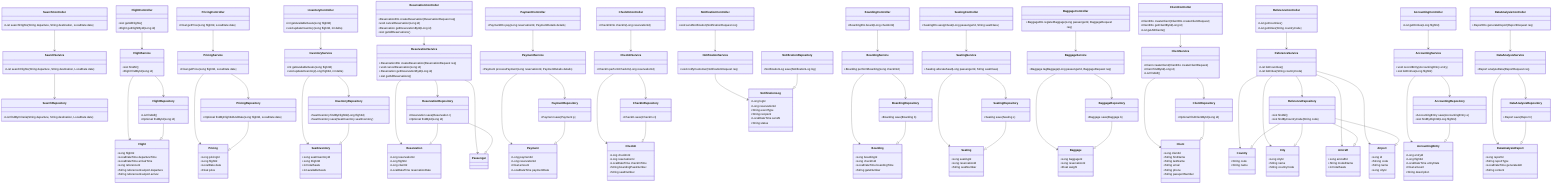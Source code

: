 classDiagram
    %% Search Service
    class SearchController {
        +List<Flight> searchFlights(String departure, String destination, LocalDate date)
    }
    class SearchService {
        +List<Flight> searchFlights(String departure, String destination, LocalDate date)
    }
    class SearchRepository {
        +List<Flight> findByCriteria(String departure, String destination, LocalDate date)
    }
    SearchController --> SearchService
    SearchService --> SearchRepository

    %% Flight Service
    class FlightController {
        +List<Flight> getAllFlights()
        +Flight getFlightById(Long id)
    }
    class FlightService {
        +List<Flight> findAll()
        +Flight findById(Long id)
    }
    class FlightRepository {
        +List<Flight> findAll()
        +Optional<Flight> findById(Long id)
    }
    FlightController --> FlightService
    FlightService --> FlightRepository

    %% Pricing Service
    class PricingController {
        +Float getPrice(Long flightId, LocalDate date)
    }
    class PricingService {
        +Float getPrice(Long flightId, LocalDate date)
    }
    class PricingRepository {
        +Optional<Pricing> findByFlightIdAndDate(Long flightId, LocalDate date)
    }
    PricingController --> PricingService
    PricingService --> PricingRepository

    %% Inventory Service
    class InventoryController {
        +int getAvailableSeats(Long flightId)
        +void updateInventory(Long flightId, int delta)
    }
    class InventoryService {
        +int getAvailableSeats(Long flightId)
        +void updateInventory(Long flightId, int delta)
    }
    class InventoryRepository {
        +SeatInventory findByFlightId(Long flightId)
        +SeatInventory save(SeatInventory seatInventory)
    }
    InventoryController --> InventoryService
    InventoryService --> InventoryRepository

    %% Reservation Service
    class ReservationController {
        +ReservationDto createReservation(ReservationRequest req)
        +void cancelReservation(Long id)
        +Reservation getReservationById(Long id)
        +List<Reservation> getAllReservations()
    }
    class ReservationService {
        +ReservationDto createReservation(ReservationRequest req)
        +void cancelReservation(Long id)
        +Reservation getReservationById(Long id)
        +List<Reservation> getAllReservations()
    }
    class ReservationRepository {
        +Reservation save(Reservation r)
        +Optional<Reservation> findById(Long id)
    }
    ReservationController --> ReservationService
    ReservationService --> ReservationRepository

    %% Payment Service
    class PaymentController {
        +PaymentDto pay(Long reservationId, PaymentDetails details)
    }
    class PaymentService {
        +Payment processPayment(Long reservationId, PaymentDetails details)
    }
    class PaymentRepository {
        +Payment save(Payment p)
    }
    PaymentController --> PaymentService
    PaymentService --> PaymentRepository

    %% Check-in Service
    class CheckInController {
        +CheckInDto checkIn(Long reservationId)
    }
    class CheckInService {
        +CheckIn performCheckIn(Long reservationId)
    }
    class CheckInRepository {
        +CheckIn save(CheckIn ci)
    }
    CheckInController --> CheckInService
    CheckInService --> CheckInRepository

    %% Boarding Service
    class BoardingController {
        +BoardingDto board(Long checkInId)
    }
    class BoardingService {
        +Boarding performBoarding(Long checkInId)
    }
    class BoardingRepository {
        +Boarding save(Boarding b)
    }
    BoardingController --> BoardingService
    BoardingService --> BoardingRepository

    %% Seating Service
    class SeatingController {
        +SeatingDto assignSeat(Long passengerId, String seatClass)
    }
    class SeatingService {
        +Seating allocateSeat(Long passengerId, String seatClass)
    }
    class SeatingRepository {
        +Seating save(Seating s)
    }
    SeatingController --> SeatingService
    SeatingService --> SeatingRepository

    %% Baggage Service
    class BaggageController {
        +BaggageDto registerBaggage(Long passengerId, BaggageRequest req)
    }
    class BaggageService {
        +Baggage tagBaggage(Long passengerId, BaggageRequest req)
    }
    class BaggageRepository {
        +Baggage save(Baggage b)
    }
    BaggageController --> BaggageService
    BaggageService --> BaggageRepository

    %% Client Service
    class ClientController {
        +ClientDto createClient(ClientDto createClientRequest)
        +ClientDto getClientById(Long id)
        +List<ClientDto> getAllClients()
    }
    class ClientService {
        +Client createClient(ClientDto createClientRequest)
        +Client findById(Long id)
        +List<Client> findAll()
    }
    class ClientRepository {
        +Optional<Client> findClientById(Long id)
    }
    ClientController --> ClientService
    ClientService --> ClientRepository

    %% Reference Data Service
    class ReferenceController {
        +List<Country> getCountries()
        +List<City> getCities(String countryCode)
    }
    class ReferenceService {
        +List<Country> listCountries()
        +List<City> listCities(String countryCode)
    }
    class ReferenceRepository {
        +List<Country> findAll()
        +List<City> findByCountryCode(String code)
    }
    ReferenceController --> ReferenceService
    ReferenceService --> ReferenceRepository

    %% Accounting Service
    class AccountingController {
        +List<AccountingEntry> getEntries(Long flightId)
    }
    class AccountingService {
        +void recordEntry(AccountingEntry entry)
        +List<AccountingEntry> listEntries(Long flightId)
    }
    class AccountingRepository {
        +AccountingEntry save(AccountingEntry e)
        +List<AccountingEntry> findByFlightId(Long flightId)
    }
    AccountingController --> AccountingService
    AccountingService --> AccountingRepository

    %% Data Analysis Service
    class DataAnalysisController {
        +ReportDto generateReport(ReportRequest req)
    }
    class DataAnalysisService {
        +Report analyzeData(ReportRequest req)
    }
    class DataAnalysisRepository {
        +Report save(Report r)
    }
    DataAnalysisController --> DataAnalysisService
    DataAnalysisService --> DataAnalysisRepository

    %% Notification Service
    class NotificationController {
        +void sendNotification(NotificationRequest req)
    }
    class NotificationService {
        +void notifyCustomer(NotificationRequest req)
    }
    class NotificationRepository {
        +NotificationLog save(NotificationLog log)
    }
    NotificationController --> NotificationService

    %% Entities
    class Flight {
        +Long flightId
        +LocalDateTime departureTime
        +LocalDateTime arrivalTime
        +Long referenceId
        +String referenceId.airport.departure
        +String referenceId.airport.arrival
    }

    class Aircraft {
        +Long aircraftId
	    +String modelName
        +int totalSeats
    }
    
    class Pricing {
        +Long pricingId
        +Long flightId
	    +LocalDate date
        +Float price
    }
    class SeatInventory {
        +Long seatInventoryId
        +Long FlightId
        +int totalSeats
        +int availableSeats
    }
    class Reservation {
        +Long reservationId
        +Long flightId
        +Long clientId
        +LocalDateTime reservationDate
    }
    class Payment {
        +Long paymentId
        +Long reservationId
        +Float amount
        +LocalDateTime paymentDate
    }
    class CheckIn {
        +Long checkInId
        +Long reservationId
        +LocalDateTime checkInTime
        +String boardingPassNumber
        +String seatNumber
    }
    class Boarding {
        +Long boardingId
        +Long checkInId
        +LocalDateTime boardingTime
        +String gateNumber
    }
    class Seating {
        +Long seatingId
        +Long reservationId
        +String seatNumber
    }
    class Baggage {
        +Long baggageId
        +Long reservationId
        +Float weight
    }
    class Client {
        +Long clientId
        +String firstName
        +String lastName
        +String email
        +String phone
        +String passportNumber
    }
    class Country {
        +String code
        +String name
    }
    class City {
        +Long cityId
        +String name
        +String countryCode
    }
    class Airport {
        +Long id
        +Strong code
        +String name
        +Long cityId
    }
    class AccountingEntry {
        +Long entryId
        +Long flightId
        +LocalDateTime entryDate
        +Float amount
        +String description
    }
    class DataAnalysisReport {
        +Long reportId
        +String reportType
        +LocalDateTime generatedAt
        +String content
    }
    class NotificationLog {
        +Long logId
        +Long reservationId
        +String eventType
        +String recipient
        +LocalDateTime sentAt
        +String status
    }

    %% Link Entities to Services
    FlightService --> Flight
    FlightRepository --|> Flight

    PricingService --> Pricing
    PricingRepository --|> Pricing

    InventoryService --> SeatInventory
    InventoryRepository --|> SeatInventory

    ReservationService --> Reservation
    ReservationRepository --|> Reservation

    ReservationService --> Passenger
    ReservationRepository --|> Passenger

    PaymentService --> Payment
    PaymentRepository --|> Payment

    CheckInService --> CheckIn
    CheckInRepository --|> CheckIn

    BoardingService --> Boarding
    BoardingRepository --|> Boarding

    SeatingService --> Seating
    SeatingRepository --|> Seating

    BaggageService --> Baggage
    BaggageRepository --|> Baggage

    ClientService --> Client
    ClientRepository --|> Client

    ReferenceService --> Country
    ReferenceService --> City
    ReferenceService --> Aircraft
    ReferenceService --> Airport
    ReferenceRepository --|> Country
    ReferenceRepository --|> City
    ReferenceRepository --|> Aircraft
    ReferenceRepository --|> Airport

    AccountingService --> AccountingEntry
    AccountingRepository --|> AccountingEntry

    DataAnalysisService --> DataAnalysisReport
    DataAnalysisRepository --|> DataAnalysisReport

    NotificationService --> NotificationLog
    NotificationRepository --|> NotificationLog